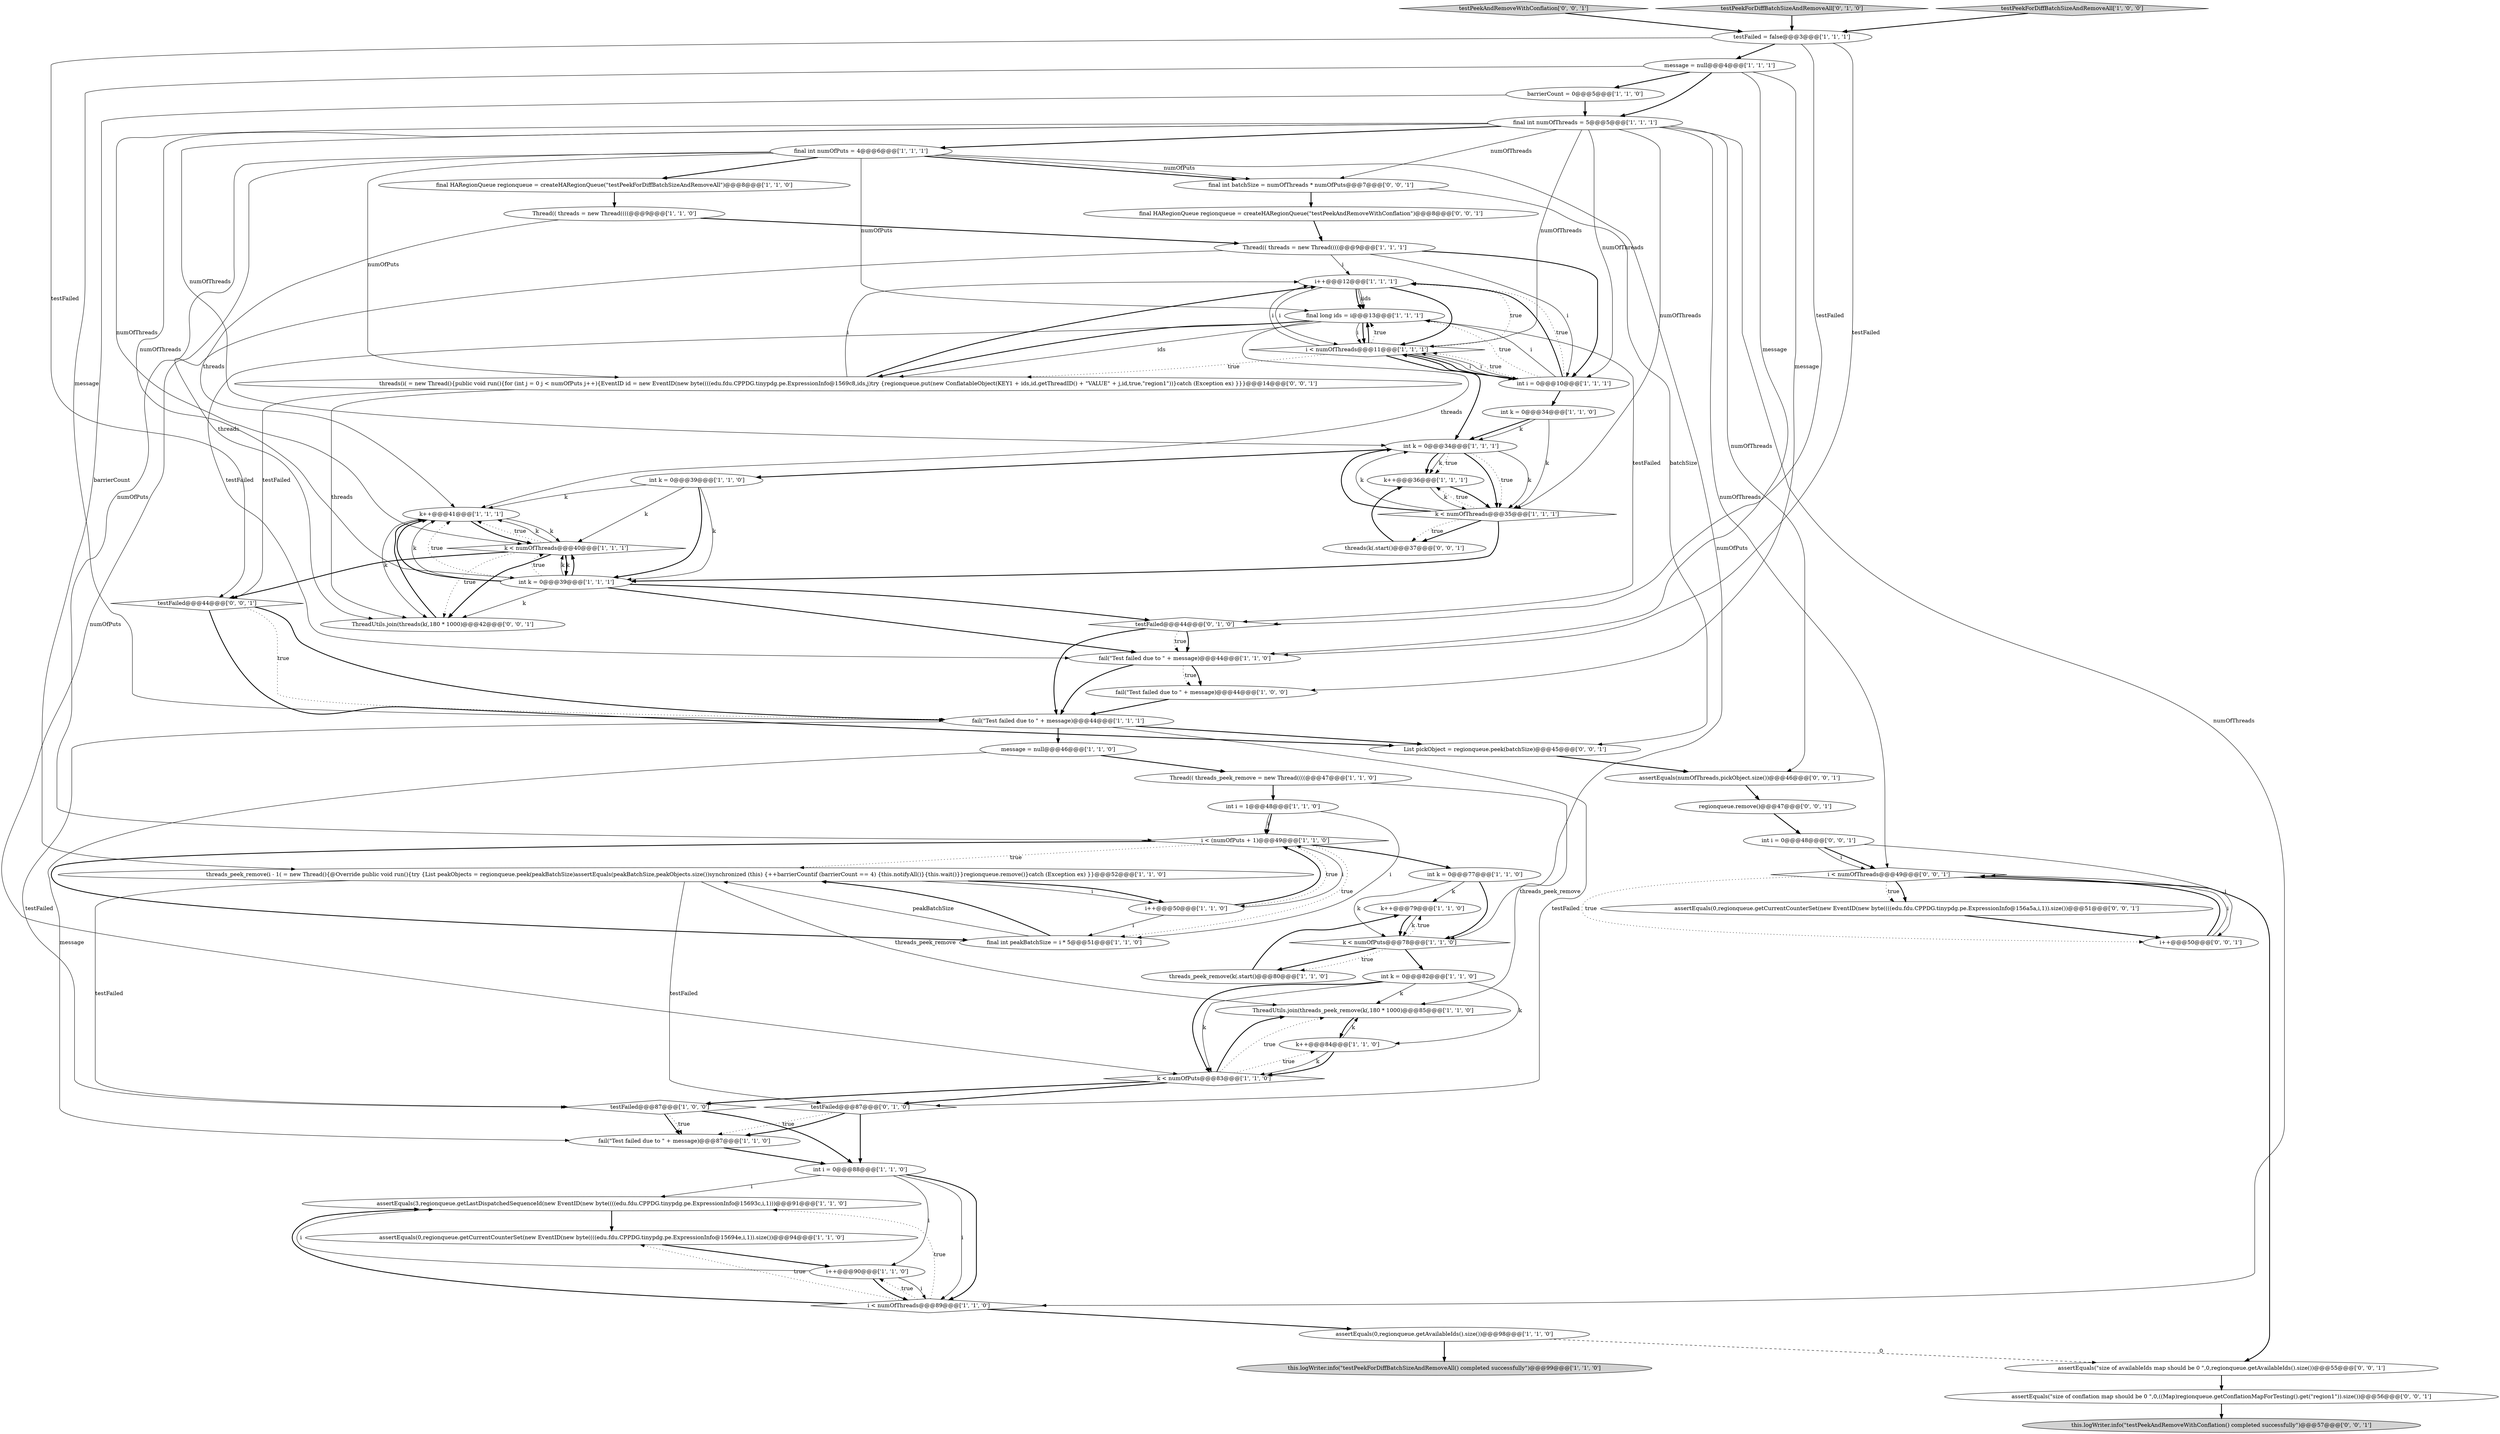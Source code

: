 digraph {
50 [style = filled, label = "testFailed@@@87@@@['0', '1', '0']", fillcolor = white, shape = diamond image = "AAA0AAABBB2BBB"];
51 [style = filled, label = "testPeekAndRemoveWithConflation['0', '0', '1']", fillcolor = lightgray, shape = diamond image = "AAA0AAABBB3BBB"];
20 [style = filled, label = "this.logWriter.info(\"testPeekForDiffBatchSizeAndRemoveAll() completed successfully\")@@@99@@@['1', '1', '0']", fillcolor = lightgray, shape = ellipse image = "AAA0AAABBB1BBB"];
30 [style = filled, label = "threads_peek_remove(i - 1( = new Thread(){@Override public void run(){try {List peakObjects = regionqueue.peek(peakBatchSize)assertEquals(peakBatchSize,peakObjects.size())synchronized (this) {++barrierCountif (barrierCount == 4) {this.notifyAll()}{this.wait()}}regionqueue.remove()}catch (Exception ex) }}@@@52@@@['1', '1', '0']", fillcolor = white, shape = ellipse image = "AAA0AAABBB1BBB"];
24 [style = filled, label = "int i = 0@@@88@@@['1', '1', '0']", fillcolor = white, shape = ellipse image = "AAA0AAABBB1BBB"];
65 [style = filled, label = "this.logWriter.info(\"testPeekAndRemoveWithConflation() completed successfully\")@@@57@@@['0', '0', '1']", fillcolor = lightgray, shape = ellipse image = "AAA0AAABBB3BBB"];
9 [style = filled, label = "fail(\"Test failed due to \" + message)@@@44@@@['1', '1', '1']", fillcolor = white, shape = ellipse image = "AAA0AAABBB1BBB"];
1 [style = filled, label = "assertEquals(0,regionqueue.getCurrentCounterSet(new EventID(new byte((((edu.fdu.CPPDG.tinypdg.pe.ExpressionInfo@15694e,i,1)).size())@@@94@@@['1', '1', '0']", fillcolor = white, shape = ellipse image = "AAA0AAABBB1BBB"];
29 [style = filled, label = "i++@@@12@@@['1', '1', '1']", fillcolor = white, shape = ellipse image = "AAA0AAABBB1BBB"];
38 [style = filled, label = "assertEquals(3,regionqueue.getLastDispatchedSequenceId(new EventID(new byte((((edu.fdu.CPPDG.tinypdg.pe.ExpressionInfo@15693c,i,1)))@@@91@@@['1', '1', '0']", fillcolor = white, shape = ellipse image = "AAA0AAABBB1BBB"];
54 [style = filled, label = "final int batchSize = numOfThreads * numOfPuts@@@7@@@['0', '0', '1']", fillcolor = white, shape = ellipse image = "AAA0AAABBB3BBB"];
61 [style = filled, label = "List pickObject = regionqueue.peek(batchSize)@@@45@@@['0', '0', '1']", fillcolor = white, shape = ellipse image = "AAA0AAABBB3BBB"];
62 [style = filled, label = "assertEquals(numOfThreads,pickObject.size())@@@46@@@['0', '0', '1']", fillcolor = white, shape = ellipse image = "AAA0AAABBB3BBB"];
10 [style = filled, label = "i < (numOfPuts + 1)@@@49@@@['1', '1', '0']", fillcolor = white, shape = diamond image = "AAA0AAABBB1BBB"];
53 [style = filled, label = "testFailed@@@44@@@['0', '0', '1']", fillcolor = white, shape = diamond image = "AAA0AAABBB3BBB"];
46 [style = filled, label = "int i = 0@@@10@@@['1', '1', '1']", fillcolor = white, shape = ellipse image = "AAA0AAABBB1BBB"];
3 [style = filled, label = "final int numOfPuts = 4@@@6@@@['1', '1', '1']", fillcolor = white, shape = ellipse image = "AAA0AAABBB1BBB"];
33 [style = filled, label = "fail(\"Test failed due to \" + message)@@@44@@@['1', '1', '0']", fillcolor = white, shape = ellipse image = "AAA0AAABBB1BBB"];
11 [style = filled, label = "threads_peek_remove(k(.start()@@@80@@@['1', '1', '0']", fillcolor = white, shape = ellipse image = "AAA0AAABBB1BBB"];
34 [style = filled, label = "i++@@@50@@@['1', '1', '0']", fillcolor = white, shape = ellipse image = "AAA0AAABBB1BBB"];
44 [style = filled, label = "testFailed = false@@@3@@@['1', '1', '1']", fillcolor = white, shape = ellipse image = "AAA0AAABBB1BBB"];
47 [style = filled, label = "int k = 0@@@39@@@['1', '1', '0']", fillcolor = white, shape = ellipse image = "AAA0AAABBB1BBB"];
49 [style = filled, label = "testPeekForDiffBatchSizeAndRemoveAll['0', '1', '0']", fillcolor = lightgray, shape = diamond image = "AAA0AAABBB2BBB"];
64 [style = filled, label = "assertEquals(\"size of availableIds map should be 0 \",0,regionqueue.getAvailableIds().size())@@@55@@@['0', '0', '1']", fillcolor = white, shape = ellipse image = "AAA0AAABBB3BBB"];
45 [style = filled, label = "testPeekForDiffBatchSizeAndRemoveAll['1', '0', '0']", fillcolor = lightgray, shape = diamond image = "AAA0AAABBB1BBB"];
19 [style = filled, label = "k++@@@36@@@['1', '1', '1']", fillcolor = white, shape = ellipse image = "AAA0AAABBB1BBB"];
37 [style = filled, label = "final long ids = i@@@13@@@['1', '1', '1']", fillcolor = white, shape = ellipse image = "AAA0AAABBB1BBB"];
22 [style = filled, label = "barrierCount = 0@@@5@@@['1', '1', '0']", fillcolor = white, shape = ellipse image = "AAA0AAABBB1BBB"];
43 [style = filled, label = "Thread(( threads_peek_remove = new Thread((((@@@47@@@['1', '1', '0']", fillcolor = white, shape = ellipse image = "AAA0AAABBB1BBB"];
66 [style = filled, label = "regionqueue.remove()@@@47@@@['0', '0', '1']", fillcolor = white, shape = ellipse image = "AAA0AAABBB3BBB"];
5 [style = filled, label = "Thread(( threads = new Thread((((@@@9@@@['1', '1', '1']", fillcolor = white, shape = ellipse image = "AAA0AAABBB1BBB"];
2 [style = filled, label = "int k = 0@@@77@@@['1', '1', '0']", fillcolor = white, shape = ellipse image = "AAA0AAABBB1BBB"];
40 [style = filled, label = "k < numOfPuts@@@83@@@['1', '1', '0']", fillcolor = white, shape = diamond image = "AAA0AAABBB1BBB"];
32 [style = filled, label = "Thread(( threads = new Thread((((@@@9@@@['1', '1', '0']", fillcolor = white, shape = ellipse image = "AAA0AAABBB1BBB"];
26 [style = filled, label = "final HARegionQueue regionqueue = createHARegionQueue(\"testPeekForDiffBatchSizeAndRemoveAll\")@@@8@@@['1', '1', '0']", fillcolor = white, shape = ellipse image = "AAA0AAABBB1BBB"];
27 [style = filled, label = "k < numOfThreads@@@35@@@['1', '1', '1']", fillcolor = white, shape = diamond image = "AAA0AAABBB1BBB"];
48 [style = filled, label = "testFailed@@@44@@@['0', '1', '0']", fillcolor = white, shape = diamond image = "AAA0AAABBB2BBB"];
12 [style = filled, label = "message = null@@@4@@@['1', '1', '1']", fillcolor = white, shape = ellipse image = "AAA0AAABBB1BBB"];
59 [style = filled, label = "i < numOfThreads@@@49@@@['0', '0', '1']", fillcolor = white, shape = diamond image = "AAA0AAABBB3BBB"];
63 [style = filled, label = "int i = 0@@@48@@@['0', '0', '1']", fillcolor = white, shape = ellipse image = "AAA0AAABBB3BBB"];
41 [style = filled, label = "k < numOfThreads@@@40@@@['1', '1', '1']", fillcolor = white, shape = diamond image = "AAA0AAABBB1BBB"];
21 [style = filled, label = "k++@@@41@@@['1', '1', '1']", fillcolor = white, shape = ellipse image = "AAA0AAABBB1BBB"];
13 [style = filled, label = "message = null@@@46@@@['1', '1', '0']", fillcolor = white, shape = ellipse image = "AAA0AAABBB1BBB"];
28 [style = filled, label = "int k = 0@@@34@@@['1', '1', '0']", fillcolor = white, shape = ellipse image = "AAA0AAABBB1BBB"];
52 [style = filled, label = "assertEquals(\"size of conflation map should be 0 \",0,((Map)regionqueue.getConflationMapForTesting().get(\"region1\")).size())@@@56@@@['0', '0', '1']", fillcolor = white, shape = ellipse image = "AAA0AAABBB3BBB"];
56 [style = filled, label = "assertEquals(0,regionqueue.getCurrentCounterSet(new EventID(new byte((((edu.fdu.CPPDG.tinypdg.pe.ExpressionInfo@156a5a,i,1)).size())@@@51@@@['0', '0', '1']", fillcolor = white, shape = ellipse image = "AAA0AAABBB3BBB"];
57 [style = filled, label = "threads(i( = new Thread(){public void run(){for (int j = 0 j < numOfPuts j++){EventID id = new EventID(new byte((((edu.fdu.CPPDG.tinypdg.pe.ExpressionInfo@1569c8,ids,j)try {regionqueue.put(new ConflatableObject(KEY1 + ids,id.getThreadID() + \"VALUE\" + j,id,true,\"region1\"))}catch (Exception ex) }}}@@@14@@@['0', '0', '1']", fillcolor = white, shape = ellipse image = "AAA0AAABBB3BBB"];
60 [style = filled, label = "i++@@@50@@@['0', '0', '1']", fillcolor = white, shape = ellipse image = "AAA0AAABBB3BBB"];
67 [style = filled, label = "final HARegionQueue regionqueue = createHARegionQueue(\"testPeekAndRemoveWithConflation\")@@@8@@@['0', '0', '1']", fillcolor = white, shape = ellipse image = "AAA0AAABBB3BBB"];
17 [style = filled, label = "k++@@@79@@@['1', '1', '0']", fillcolor = white, shape = ellipse image = "AAA0AAABBB1BBB"];
35 [style = filled, label = "final int peakBatchSize = i * 5@@@51@@@['1', '1', '0']", fillcolor = white, shape = ellipse image = "AAA0AAABBB1BBB"];
8 [style = filled, label = "testFailed@@@87@@@['1', '0', '0']", fillcolor = white, shape = diamond image = "AAA0AAABBB1BBB"];
42 [style = filled, label = "fail(\"Test failed due to \" + message)@@@87@@@['1', '1', '0']", fillcolor = white, shape = ellipse image = "AAA0AAABBB1BBB"];
58 [style = filled, label = "ThreadUtils.join(threads(k(,180 * 1000)@@@42@@@['0', '0', '1']", fillcolor = white, shape = ellipse image = "AAA0AAABBB3BBB"];
31 [style = filled, label = "k++@@@84@@@['1', '1', '0']", fillcolor = white, shape = ellipse image = "AAA0AAABBB1BBB"];
14 [style = filled, label = "int i = 1@@@48@@@['1', '1', '0']", fillcolor = white, shape = ellipse image = "AAA0AAABBB1BBB"];
36 [style = filled, label = "i < numOfThreads@@@11@@@['1', '1', '1']", fillcolor = white, shape = diamond image = "AAA0AAABBB1BBB"];
16 [style = filled, label = "fail(\"Test failed due to \" + message)@@@44@@@['1', '0', '0']", fillcolor = white, shape = ellipse image = "AAA0AAABBB1BBB"];
15 [style = filled, label = "i < numOfThreads@@@89@@@['1', '1', '0']", fillcolor = white, shape = diamond image = "AAA0AAABBB1BBB"];
55 [style = filled, label = "threads(k(.start()@@@37@@@['0', '0', '1']", fillcolor = white, shape = ellipse image = "AAA0AAABBB3BBB"];
4 [style = filled, label = "assertEquals(0,regionqueue.getAvailableIds().size())@@@98@@@['1', '1', '0']", fillcolor = white, shape = ellipse image = "AAA0AAABBB1BBB"];
6 [style = filled, label = "int k = 0@@@39@@@['1', '1', '1']", fillcolor = white, shape = ellipse image = "AAA0AAABBB1BBB"];
25 [style = filled, label = "final int numOfThreads = 5@@@5@@@['1', '1', '1']", fillcolor = white, shape = ellipse image = "AAA0AAABBB1BBB"];
39 [style = filled, label = "int k = 0@@@34@@@['1', '1', '1']", fillcolor = white, shape = ellipse image = "AAA0AAABBB1BBB"];
18 [style = filled, label = "int k = 0@@@82@@@['1', '1', '0']", fillcolor = white, shape = ellipse image = "AAA0AAABBB1BBB"];
0 [style = filled, label = "i++@@@90@@@['1', '1', '0']", fillcolor = white, shape = ellipse image = "AAA0AAABBB1BBB"];
23 [style = filled, label = "k < numOfPuts@@@78@@@['1', '1', '0']", fillcolor = white, shape = diamond image = "AAA0AAABBB1BBB"];
7 [style = filled, label = "ThreadUtils.join(threads_peek_remove(k(,180 * 1000)@@@85@@@['1', '1', '0']", fillcolor = white, shape = ellipse image = "AAA0AAABBB1BBB"];
54->61 [style = solid, label="batchSize"];
12->25 [style = bold, label=""];
59->56 [style = bold, label=""];
25->39 [style = solid, label="numOfThreads"];
9->61 [style = bold, label=""];
25->3 [style = bold, label=""];
15->38 [style = dotted, label="true"];
36->29 [style = dotted, label="true"];
59->64 [style = bold, label=""];
15->1 [style = dotted, label="true"];
21->41 [style = solid, label="k"];
39->19 [style = dotted, label="true"];
39->27 [style = bold, label=""];
30->7 [style = solid, label="threads_peek_remove"];
54->67 [style = bold, label=""];
62->66 [style = bold, label=""];
5->46 [style = solid, label="i"];
24->15 [style = solid, label="i"];
37->21 [style = solid, label="threads"];
19->27 [style = bold, label=""];
24->38 [style = solid, label="i"];
6->21 [style = bold, label=""];
29->37 [style = solid, label="i"];
43->14 [style = bold, label=""];
48->9 [style = bold, label=""];
59->56 [style = dotted, label="true"];
41->53 [style = bold, label=""];
0->15 [style = bold, label=""];
34->10 [style = bold, label=""];
64->52 [style = bold, label=""];
23->17 [style = dotted, label="true"];
36->46 [style = bold, label=""];
28->39 [style = bold, label=""];
27->55 [style = bold, label=""];
29->37 [style = solid, label="ids"];
35->30 [style = solid, label="peakBatchSize"];
17->23 [style = bold, label=""];
25->6 [style = solid, label="numOfThreads"];
33->9 [style = bold, label=""];
39->47 [style = bold, label=""];
13->42 [style = solid, label="message"];
43->7 [style = solid, label="threads_peek_remove"];
3->57 [style = solid, label="numOfPuts"];
23->11 [style = dotted, label="true"];
28->39 [style = solid, label="k"];
5->46 [style = bold, label=""];
60->59 [style = bold, label=""];
14->10 [style = bold, label=""];
6->41 [style = dotted, label="true"];
63->60 [style = solid, label="i"];
53->61 [style = bold, label=""];
41->6 [style = solid, label="k"];
5->29 [style = solid, label="i"];
30->34 [style = solid, label="i"];
6->48 [style = bold, label=""];
41->58 [style = bold, label=""];
40->50 [style = bold, label=""];
36->46 [style = solid, label="i"];
27->55 [style = dotted, label="true"];
18->31 [style = solid, label="k"];
4->64 [style = dashed, label="0"];
6->21 [style = solid, label="k"];
53->9 [style = bold, label=""];
35->30 [style = bold, label=""];
40->8 [style = bold, label=""];
50->24 [style = bold, label=""];
46->36 [style = solid, label="i"];
8->42 [style = bold, label=""];
15->38 [style = bold, label=""];
24->0 [style = solid, label="i"];
57->58 [style = solid, label="threads"];
14->10 [style = solid, label="i"];
25->27 [style = solid, label="numOfThreads"];
33->16 [style = dotted, label="true"];
48->33 [style = bold, label=""];
67->5 [style = bold, label=""];
52->65 [style = bold, label=""];
47->6 [style = solid, label="k"];
47->21 [style = solid, label="k"];
11->17 [style = bold, label=""];
31->7 [style = solid, label="k"];
57->53 [style = solid, label="testFailed"];
37->33 [style = solid, label="testFailed"];
13->43 [style = bold, label=""];
41->58 [style = dotted, label="true"];
3->40 [style = solid, label="numOfPuts"];
44->33 [style = solid, label="testFailed"];
66->63 [style = bold, label=""];
12->9 [style = solid, label="message"];
22->25 [style = bold, label=""];
40->7 [style = bold, label=""];
26->32 [style = bold, label=""];
22->30 [style = solid, label="barrierCount"];
48->33 [style = dotted, label="true"];
2->17 [style = solid, label="k"];
14->35 [style = solid, label="i"];
23->18 [style = bold, label=""];
25->59 [style = solid, label="numOfThreads"];
49->44 [style = bold, label=""];
18->40 [style = solid, label="k"];
9->50 [style = solid, label="testFailed"];
39->19 [style = bold, label=""];
44->48 [style = solid, label="testFailed"];
29->36 [style = solid, label="i"];
3->54 [style = bold, label=""];
40->7 [style = dotted, label="true"];
6->41 [style = bold, label=""];
25->46 [style = solid, label="numOfThreads"];
1->0 [style = bold, label=""];
12->33 [style = solid, label="message"];
25->62 [style = solid, label="numOfThreads"];
30->34 [style = bold, label=""];
5->58 [style = solid, label="threads"];
42->24 [style = bold, label=""];
45->44 [style = bold, label=""];
46->37 [style = solid, label="i"];
46->36 [style = dotted, label="true"];
37->48 [style = solid, label="testFailed"];
36->57 [style = dotted, label="true"];
57->29 [style = solid, label="i"];
60->59 [style = solid, label="i"];
59->60 [style = dotted, label="true"];
47->6 [style = bold, label=""];
15->4 [style = bold, label=""];
10->34 [style = dotted, label="true"];
37->36 [style = solid, label="i"];
61->62 [style = bold, label=""];
19->27 [style = solid, label="k"];
38->1 [style = bold, label=""];
63->59 [style = bold, label=""];
29->36 [style = bold, label=""];
27->19 [style = dotted, label="true"];
28->27 [style = solid, label="k"];
46->29 [style = bold, label=""];
56->60 [style = bold, label=""];
25->54 [style = solid, label="numOfThreads"];
39->27 [style = solid, label="k"];
15->0 [style = dotted, label="true"];
37->57 [style = bold, label=""];
34->35 [style = solid, label="i"];
6->58 [style = solid, label="k"];
7->31 [style = bold, label=""];
41->21 [style = dotted, label="true"];
36->29 [style = solid, label="i"];
58->21 [style = bold, label=""];
18->40 [style = bold, label=""];
10->35 [style = dotted, label="true"];
6->21 [style = dotted, label="true"];
27->6 [style = bold, label=""];
8->24 [style = bold, label=""];
46->36 [style = bold, label=""];
31->40 [style = solid, label="k"];
9->8 [style = solid, label="testFailed"];
37->57 [style = solid, label="ids"];
46->29 [style = dotted, label="true"];
21->41 [style = bold, label=""];
0->15 [style = solid, label="i"];
39->19 [style = solid, label="k"];
17->23 [style = solid, label="k"];
44->12 [style = bold, label=""];
39->27 [style = dotted, label="true"];
50->42 [style = dotted, label="true"];
3->23 [style = solid, label="numOfPuts"];
27->39 [style = bold, label=""];
18->7 [style = solid, label="k"];
36->37 [style = bold, label=""];
10->2 [style = bold, label=""];
44->53 [style = solid, label="testFailed"];
41->6 [style = bold, label=""];
31->40 [style = bold, label=""];
3->26 [style = bold, label=""];
32->5 [style = bold, label=""];
10->35 [style = bold, label=""];
51->44 [style = bold, label=""];
25->41 [style = solid, label="numOfThreads"];
29->37 [style = bold, label=""];
27->39 [style = solid, label="k"];
40->31 [style = dotted, label="true"];
8->42 [style = dotted, label="true"];
24->15 [style = bold, label=""];
9->13 [style = bold, label=""];
53->9 [style = dotted, label="true"];
23->11 [style = bold, label=""];
50->42 [style = bold, label=""];
46->37 [style = dotted, label="true"];
10->30 [style = dotted, label="true"];
32->21 [style = solid, label="threads"];
6->33 [style = bold, label=""];
4->20 [style = bold, label=""];
3->10 [style = solid, label="numOfPuts"];
2->23 [style = solid, label="k"];
6->41 [style = solid, label="k"];
33->16 [style = bold, label=""];
41->21 [style = solid, label="k"];
12->22 [style = bold, label=""];
0->38 [style = solid, label="i"];
3->54 [style = solid, label="numOfPuts"];
47->41 [style = solid, label="k"];
37->36 [style = bold, label=""];
25->15 [style = solid, label="numOfThreads"];
36->37 [style = dotted, label="true"];
30->50 [style = solid, label="testFailed"];
25->36 [style = solid, label="numOfThreads"];
63->59 [style = solid, label="i"];
46->28 [style = bold, label=""];
30->8 [style = solid, label="testFailed"];
34->10 [style = solid, label="i"];
21->58 [style = solid, label="k"];
3->37 [style = solid, label="numOfPuts"];
12->16 [style = solid, label="message"];
57->29 [style = bold, label=""];
36->39 [style = bold, label=""];
55->19 [style = bold, label=""];
2->23 [style = bold, label=""];
16->9 [style = bold, label=""];
}
